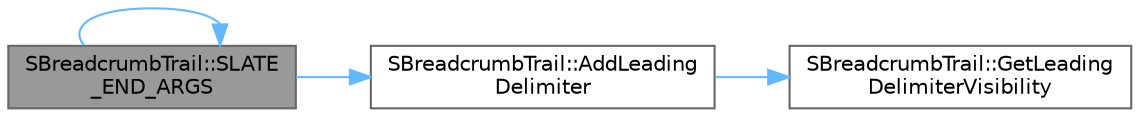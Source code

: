 digraph "SBreadcrumbTrail::SLATE_END_ARGS"
{
 // INTERACTIVE_SVG=YES
 // LATEX_PDF_SIZE
  bgcolor="transparent";
  edge [fontname=Helvetica,fontsize=10,labelfontname=Helvetica,labelfontsize=10];
  node [fontname=Helvetica,fontsize=10,shape=box,height=0.2,width=0.4];
  rankdir="LR";
  Node1 [id="Node000001",label="SBreadcrumbTrail::SLATE\l_END_ARGS",height=0.2,width=0.4,color="gray40", fillcolor="grey60", style="filled", fontcolor="black",tooltip="Constructs this widget with InArgs."];
  Node1 -> Node2 [id="edge1_Node000001_Node000002",color="steelblue1",style="solid",tooltip=" "];
  Node2 [id="Node000002",label="SBreadcrumbTrail::AddLeading\lDelimiter",height=0.2,width=0.4,color="grey40", fillcolor="white", style="filled",URL="$dd/d7a/classSBreadcrumbTrail.html#a79b689a2bc40ac86e26692251088bb44",tooltip="Adds a delimiter that is always visible."];
  Node2 -> Node3 [id="edge2_Node000002_Node000003",color="steelblue1",style="solid",tooltip=" "];
  Node3 [id="Node000003",label="SBreadcrumbTrail::GetLeading\lDelimiterVisibility",height=0.2,width=0.4,color="grey40", fillcolor="white", style="filled",URL="$dd/d7a/classSBreadcrumbTrail.html#ae7ad324c7a3355663b2429ca953ea081",tooltip="Handler to determine the visibility of the arrow before all crumbs."];
  Node1 -> Node1 [id="edge3_Node000001_Node000001",color="steelblue1",style="solid",tooltip=" "];
}
